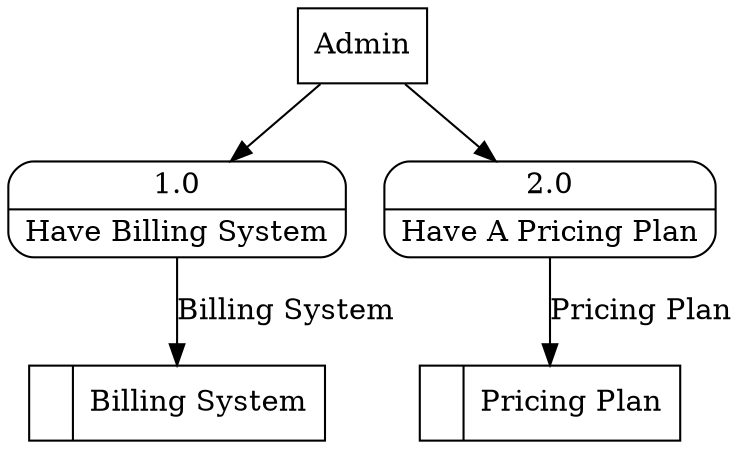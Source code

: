 digraph dfd2{ 
node[shape=record]
200 [label="<f0>  |<f1> Pricing Plan " ];
201 [label="<f0>  |<f1> Billing System " ];
202 [label="Admin" shape=box];
203 [label="{<f0> 1.0|<f1> Have Billing System }" shape=Mrecord];
204 [label="{<f0> 2.0|<f1> Have A Pricing Plan }" shape=Mrecord];
202 -> 203
202 -> 204
203 -> 201 [label="Billing System"]
204 -> 200 [label="Pricing Plan"]
}